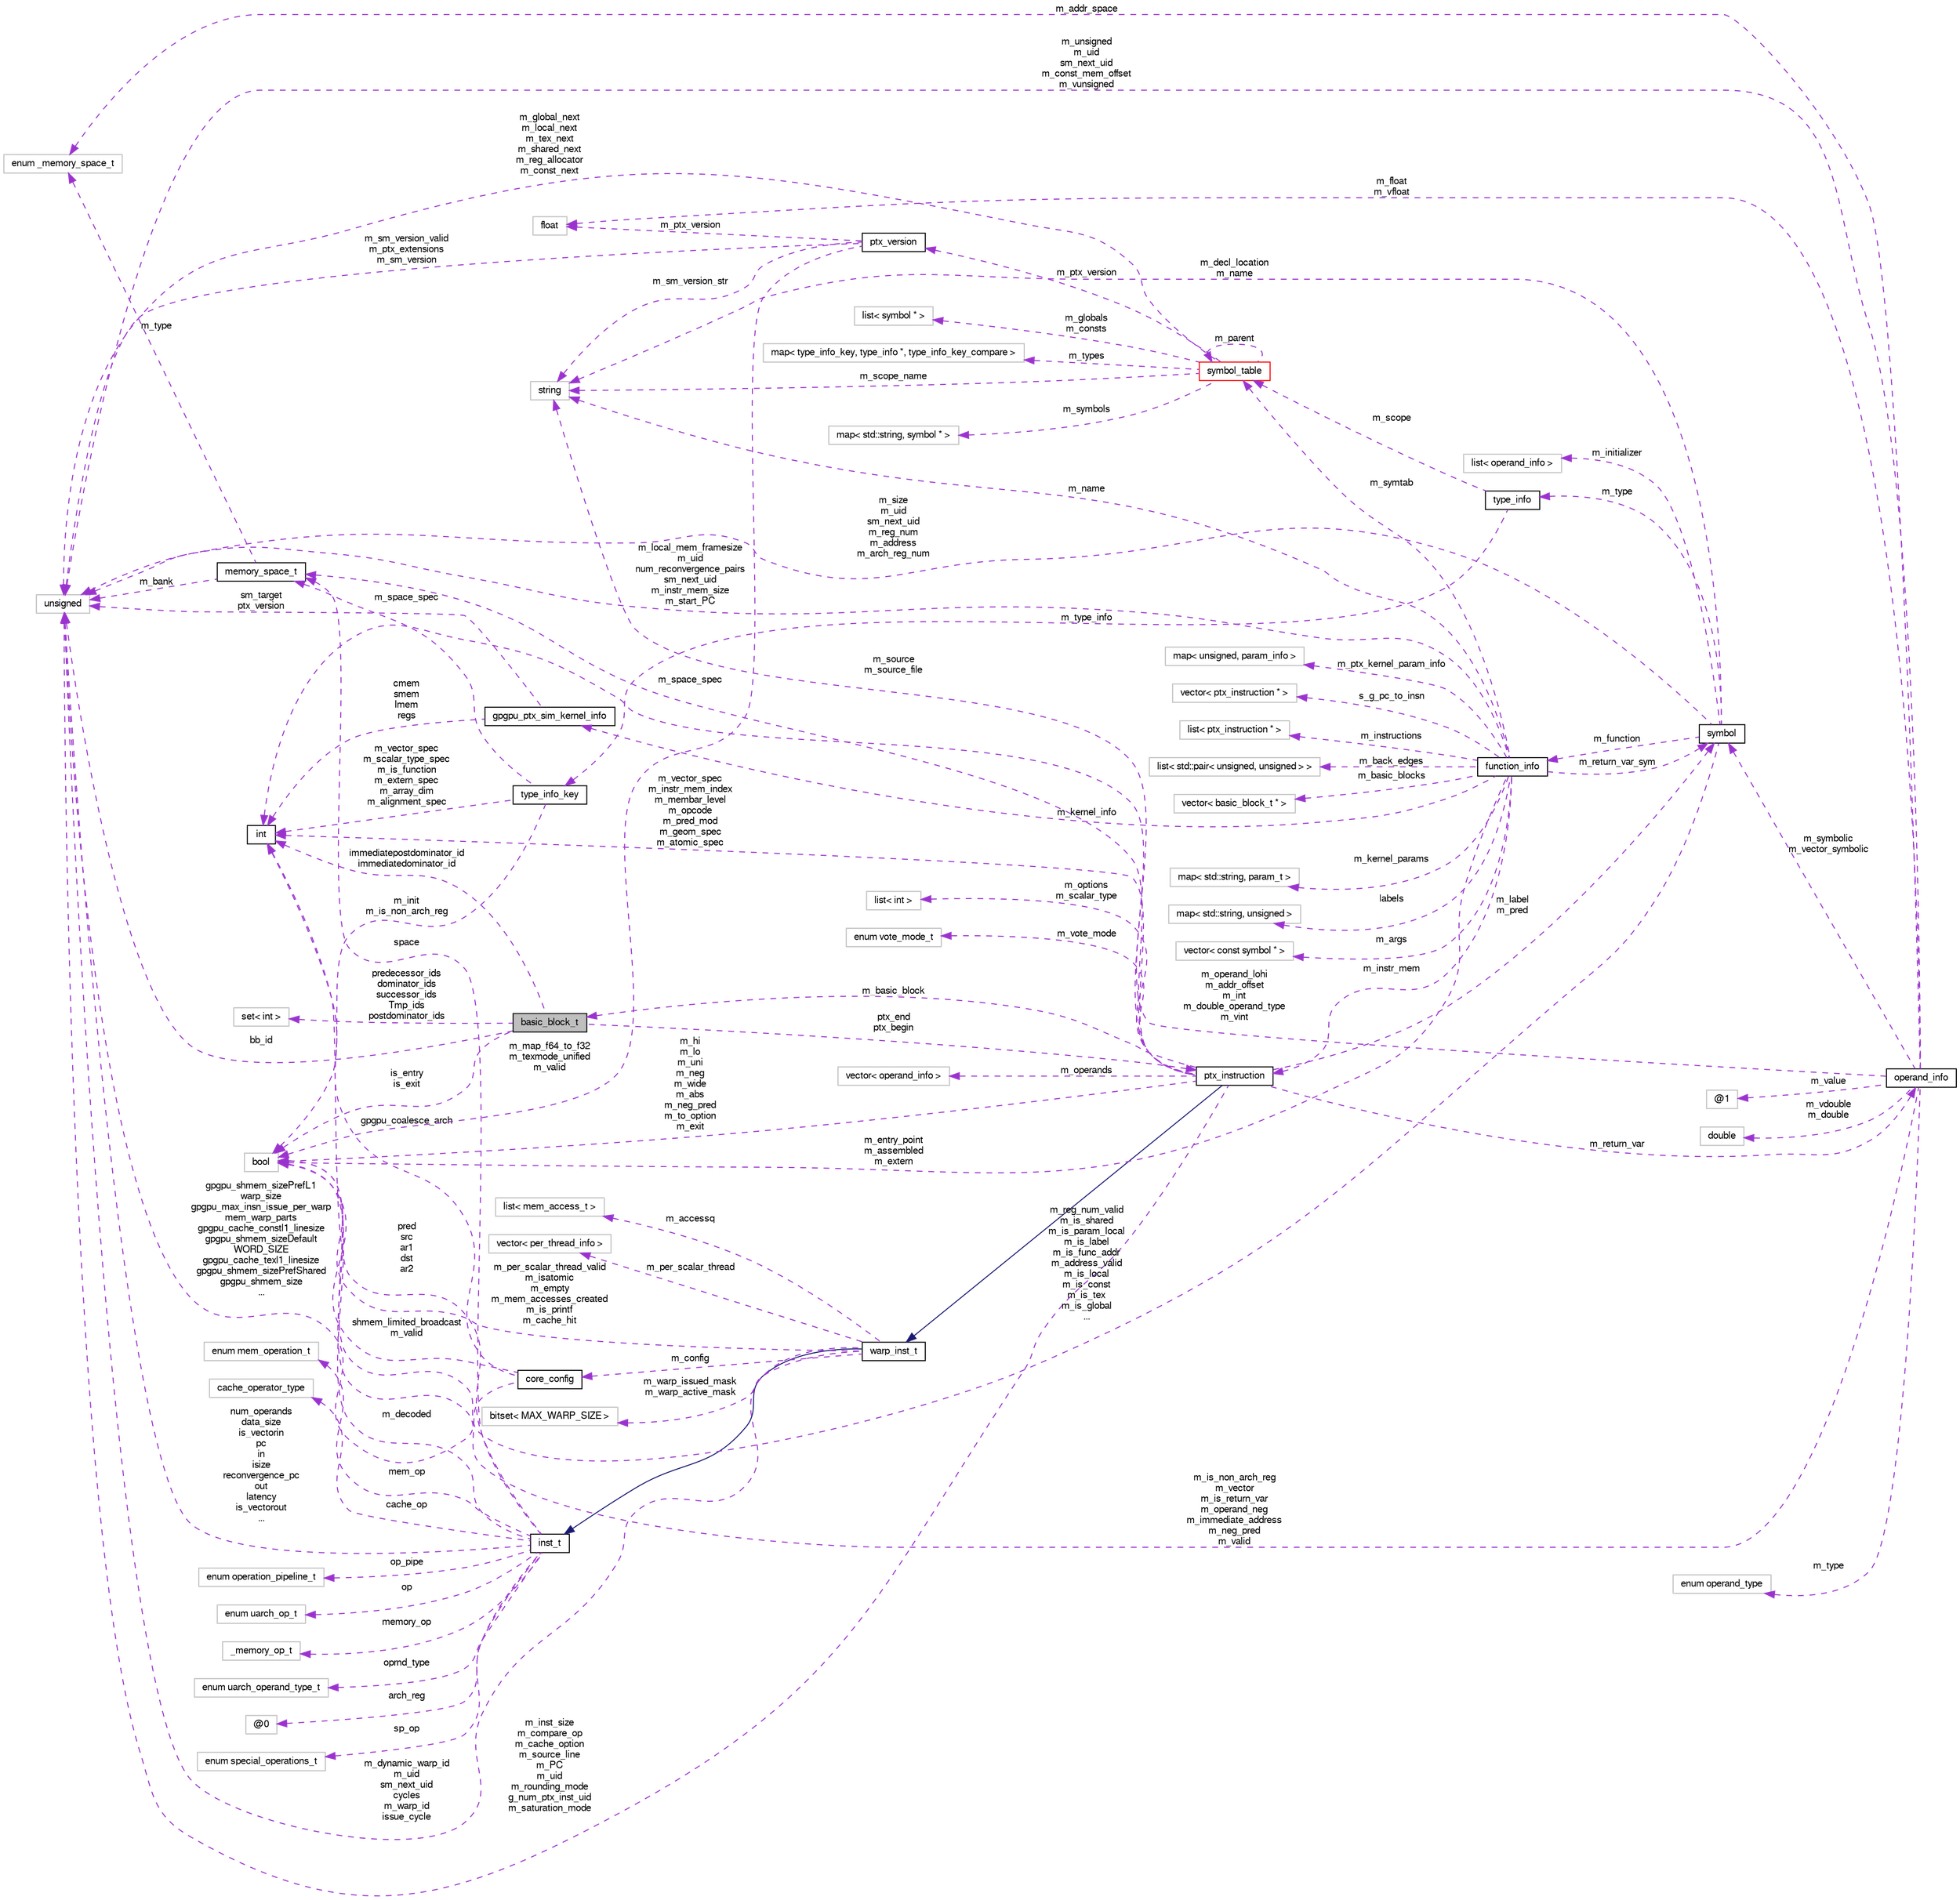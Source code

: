 digraph G
{
  bgcolor="transparent";
  edge [fontname="FreeSans",fontsize="10",labelfontname="FreeSans",labelfontsize="10"];
  node [fontname="FreeSans",fontsize="10",shape=record];
  rankdir=LR;
  Node1 [label="basic_block_t",height=0.2,width=0.4,color="black", fillcolor="grey75", style="filled" fontcolor="black"];
  Node2 -> Node1 [dir=back,color="darkorchid3",fontsize="10",style="dashed",label="predecessor_ids\ndominator_ids\nsuccessor_ids\nTmp_ids\npostdominator_ids",fontname="FreeSans"];
  Node2 [label="set\< int \>",height=0.2,width=0.4,color="grey75"];
  Node3 -> Node1 [dir=back,color="darkorchid3",fontsize="10",style="dashed",label="ptx_end\nptx_begin",fontname="FreeSans"];
  Node3 [label="ptx_instruction",height=0.2,width=0.4,color="black",URL="$classptx__instruction.html"];
  Node4 -> Node3 [dir=back,color="midnightblue",fontsize="10",style="solid",fontname="FreeSans"];
  Node4 [label="warp_inst_t",height=0.2,width=0.4,color="black",URL="$classwarp__inst__t.html"];
  Node5 -> Node4 [dir=back,color="midnightblue",fontsize="10",style="solid",fontname="FreeSans"];
  Node5 [label="inst_t",height=0.2,width=0.4,color="black",URL="$classinst__t.html"];
  Node6 -> Node5 [dir=back,color="darkorchid3",fontsize="10",style="dashed",label="arch_reg",fontname="FreeSans"];
  Node6 [label="@0",height=0.2,width=0.4,color="grey75"];
  Node7 -> Node5 [dir=back,color="darkorchid3",fontsize="10",style="dashed",label="sp_op",fontname="FreeSans"];
  Node7 [label="enum special_operations_t",height=0.2,width=0.4,color="grey75"];
  Node8 -> Node5 [dir=back,color="darkorchid3",fontsize="10",style="dashed",label="op",fontname="FreeSans"];
  Node8 [label="enum uarch_op_t",height=0.2,width=0.4,color="grey75"];
  Node9 -> Node5 [dir=back,color="darkorchid3",fontsize="10",style="dashed",label="mem_op",fontname="FreeSans"];
  Node9 [label="enum mem_operation_t",height=0.2,width=0.4,color="grey75"];
  Node10 -> Node5 [dir=back,color="darkorchid3",fontsize="10",style="dashed",label="cache_op",fontname="FreeSans"];
  Node10 [label="cache_operator_type",height=0.2,width=0.4,color="grey75"];
  Node11 -> Node5 [dir=back,color="darkorchid3",fontsize="10",style="dashed",label="space",fontname="FreeSans"];
  Node11 [label="memory_space_t",height=0.2,width=0.4,color="black",URL="$classmemory__space__t.html"];
  Node12 -> Node11 [dir=back,color="darkorchid3",fontsize="10",style="dashed",label="m_type",fontname="FreeSans"];
  Node12 [label="enum _memory_space_t",height=0.2,width=0.4,color="grey75"];
  Node13 -> Node11 [dir=back,color="darkorchid3",fontsize="10",style="dashed",label="m_bank",fontname="FreeSans"];
  Node13 [label="unsigned",height=0.2,width=0.4,color="grey75"];
  Node14 -> Node5 [dir=back,color="darkorchid3",fontsize="10",style="dashed",label="pred\nsrc\nar1\ndst\nar2",fontname="FreeSans"];
  Node14 [label="int",height=0.2,width=0.4,color="black",URL="$classint.html"];
  Node15 -> Node5 [dir=back,color="darkorchid3",fontsize="10",style="dashed",label="memory_op",fontname="FreeSans"];
  Node15 [label="_memory_op_t",height=0.2,width=0.4,color="grey75"];
  Node16 -> Node5 [dir=back,color="darkorchid3",fontsize="10",style="dashed",label="m_decoded",fontname="FreeSans"];
  Node16 [label="bool",height=0.2,width=0.4,color="grey75"];
  Node17 -> Node5 [dir=back,color="darkorchid3",fontsize="10",style="dashed",label="oprnd_type",fontname="FreeSans"];
  Node17 [label="enum uarch_operand_type_t",height=0.2,width=0.4,color="grey75"];
  Node13 -> Node5 [dir=back,color="darkorchid3",fontsize="10",style="dashed",label="num_operands\ndata_size\nis_vectorin\npc\nin\nisize\nreconvergence_pc\nout\nlatency\nis_vectorout\n...",fontname="FreeSans"];
  Node18 -> Node5 [dir=back,color="darkorchid3",fontsize="10",style="dashed",label="op_pipe",fontname="FreeSans"];
  Node18 [label="enum operation_pipeline_t",height=0.2,width=0.4,color="grey75"];
  Node19 -> Node4 [dir=back,color="darkorchid3",fontsize="10",style="dashed",label="m_warp_issued_mask\nm_warp_active_mask",fontname="FreeSans"];
  Node19 [label="bitset\< MAX_WARP_SIZE \>",height=0.2,width=0.4,color="grey75"];
  Node20 -> Node4 [dir=back,color="darkorchid3",fontsize="10",style="dashed",label="m_accessq",fontname="FreeSans"];
  Node20 [label="list\< mem_access_t \>",height=0.2,width=0.4,color="grey75"];
  Node21 -> Node4 [dir=back,color="darkorchid3",fontsize="10",style="dashed",label="m_config",fontname="FreeSans"];
  Node21 [label="core_config",height=0.2,width=0.4,color="black",URL="$structcore__config.html"];
  Node14 -> Node21 [dir=back,color="darkorchid3",fontsize="10",style="dashed",label="gpgpu_coalesce_arch",fontname="FreeSans"];
  Node16 -> Node21 [dir=back,color="darkorchid3",fontsize="10",style="dashed",label="shmem_limited_broadcast\nm_valid",fontname="FreeSans"];
  Node13 -> Node21 [dir=back,color="darkorchid3",fontsize="10",style="dashed",label="gpgpu_shmem_sizePrefL1\nwarp_size\ngpgpu_max_insn_issue_per_warp\nmem_warp_parts\ngpgpu_cache_constl1_linesize\ngpgpu_shmem_sizeDefault\nWORD_SIZE\ngpgpu_cache_texl1_linesize\ngpgpu_shmem_sizePrefShared\ngpgpu_shmem_size\n...",fontname="FreeSans"];
  Node16 -> Node4 [dir=back,color="darkorchid3",fontsize="10",style="dashed",label="m_per_scalar_thread_valid\nm_isatomic\nm_empty\nm_mem_accesses_created\nm_is_printf\nm_cache_hit",fontname="FreeSans"];
  Node22 -> Node4 [dir=back,color="darkorchid3",fontsize="10",style="dashed",label="m_per_scalar_thread",fontname="FreeSans"];
  Node22 [label="vector\< per_thread_info \>",height=0.2,width=0.4,color="grey75"];
  Node13 -> Node4 [dir=back,color="darkorchid3",fontsize="10",style="dashed",label="m_dynamic_warp_id\nm_uid\nsm_next_uid\ncycles\nm_warp_id\nissue_cycle",fontname="FreeSans"];
  Node1 -> Node3 [dir=back,color="darkorchid3",fontsize="10",style="dashed",label="m_basic_block",fontname="FreeSans"];
  Node23 -> Node3 [dir=back,color="darkorchid3",fontsize="10",style="dashed",label="m_options\nm_scalar_type",fontname="FreeSans"];
  Node23 [label="list\< int \>",height=0.2,width=0.4,color="grey75"];
  Node11 -> Node3 [dir=back,color="darkorchid3",fontsize="10",style="dashed",label="m_space_spec",fontname="FreeSans"];
  Node24 -> Node3 [dir=back,color="darkorchid3",fontsize="10",style="dashed",label="m_vote_mode",fontname="FreeSans"];
  Node24 [label="enum vote_mode_t",height=0.2,width=0.4,color="grey75"];
  Node25 -> Node3 [dir=back,color="darkorchid3",fontsize="10",style="dashed",label="m_return_var",fontname="FreeSans"];
  Node25 [label="operand_info",height=0.2,width=0.4,color="black",URL="$classoperand__info.html"];
  Node26 -> Node25 [dir=back,color="darkorchid3",fontsize="10",style="dashed",label="m_value",fontname="FreeSans"];
  Node26 [label="@1",height=0.2,width=0.4,color="grey75"];
  Node27 -> Node25 [dir=back,color="darkorchid3",fontsize="10",style="dashed",label="m_vdouble\nm_double",fontname="FreeSans"];
  Node27 [label="double",height=0.2,width=0.4,color="grey75"];
  Node28 -> Node25 [dir=back,color="darkorchid3",fontsize="10",style="dashed",label="m_float\nm_vfloat",fontname="FreeSans"];
  Node28 [label="float",height=0.2,width=0.4,color="grey75"];
  Node12 -> Node25 [dir=back,color="darkorchid3",fontsize="10",style="dashed",label="m_addr_space",fontname="FreeSans"];
  Node29 -> Node25 [dir=back,color="darkorchid3",fontsize="10",style="dashed",label="m_symbolic\nm_vector_symbolic",fontname="FreeSans"];
  Node29 [label="symbol",height=0.2,width=0.4,color="black",URL="$classsymbol.html"];
  Node30 -> Node29 [dir=back,color="darkorchid3",fontsize="10",style="dashed",label="m_type",fontname="FreeSans"];
  Node30 [label="type_info",height=0.2,width=0.4,color="black",URL="$classtype__info.html"];
  Node31 -> Node30 [dir=back,color="darkorchid3",fontsize="10",style="dashed",label="m_scope",fontname="FreeSans"];
  Node31 [label="symbol_table",height=0.2,width=0.4,color="red",URL="$classsymbol__table.html"];
  Node32 -> Node31 [dir=back,color="darkorchid3",fontsize="10",style="dashed",label="m_symbols",fontname="FreeSans"];
  Node32 [label="map\< std::string, symbol * \>",height=0.2,width=0.4,color="grey75"];
  Node31 -> Node31 [dir=back,color="darkorchid3",fontsize="10",style="dashed",label="m_parent",fontname="FreeSans"];
  Node33 -> Node31 [dir=back,color="darkorchid3",fontsize="10",style="dashed",label="m_globals\nm_consts",fontname="FreeSans"];
  Node33 [label="list\< symbol * \>",height=0.2,width=0.4,color="grey75"];
  Node34 -> Node31 [dir=back,color="darkorchid3",fontsize="10",style="dashed",label="m_types",fontname="FreeSans"];
  Node34 [label="map\< type_info_key, type_info *, type_info_key_compare \>",height=0.2,width=0.4,color="grey75"];
  Node35 -> Node31 [dir=back,color="darkorchid3",fontsize="10",style="dashed",label="m_ptx_version",fontname="FreeSans"];
  Node35 [label="ptx_version",height=0.2,width=0.4,color="black",URL="$classptx__version.html"];
  Node28 -> Node35 [dir=back,color="darkorchid3",fontsize="10",style="dashed",label="m_ptx_version",fontname="FreeSans"];
  Node36 -> Node35 [dir=back,color="darkorchid3",fontsize="10",style="dashed",label="m_sm_version_str",fontname="FreeSans"];
  Node36 [label="string",height=0.2,width=0.4,color="grey75"];
  Node16 -> Node35 [dir=back,color="darkorchid3",fontsize="10",style="dashed",label="m_map_f64_to_f32\nm_texmode_unified\nm_valid",fontname="FreeSans"];
  Node13 -> Node35 [dir=back,color="darkorchid3",fontsize="10",style="dashed",label="m_sm_version_valid\nm_ptx_extensions\nm_sm_version",fontname="FreeSans"];
  Node36 -> Node31 [dir=back,color="darkorchid3",fontsize="10",style="dashed",label="m_scope_name",fontname="FreeSans"];
  Node13 -> Node31 [dir=back,color="darkorchid3",fontsize="10",style="dashed",label="m_global_next\nm_local_next\nm_tex_next\nm_shared_next\nm_reg_allocator\nm_const_next",fontname="FreeSans"];
  Node37 -> Node30 [dir=back,color="darkorchid3",fontsize="10",style="dashed",label="m_type_info",fontname="FreeSans"];
  Node37 [label="type_info_key",height=0.2,width=0.4,color="black",URL="$classtype__info__key.html"];
  Node11 -> Node37 [dir=back,color="darkorchid3",fontsize="10",style="dashed",label="m_space_spec",fontname="FreeSans"];
  Node14 -> Node37 [dir=back,color="darkorchid3",fontsize="10",style="dashed",label="m_vector_spec\nm_scalar_type_spec\nm_is_function\nm_extern_spec\nm_array_dim\nm_alignment_spec",fontname="FreeSans"];
  Node16 -> Node37 [dir=back,color="darkorchid3",fontsize="10",style="dashed",label="m_init\nm_is_non_arch_reg",fontname="FreeSans"];
  Node16 -> Node29 [dir=back,color="darkorchid3",fontsize="10",style="dashed",label="m_reg_num_valid\nm_is_shared\nm_is_param_local\nm_is_label\nm_is_func_addr\nm_address_valid\nm_is_local\nm_is_const\nm_is_tex\nm_is_global\n...",fontname="FreeSans"];
  Node36 -> Node29 [dir=back,color="darkorchid3",fontsize="10",style="dashed",label="m_decl_location\nm_name",fontname="FreeSans"];
  Node38 -> Node29 [dir=back,color="darkorchid3",fontsize="10",style="dashed",label="m_function",fontname="FreeSans"];
  Node38 [label="function_info",height=0.2,width=0.4,color="black",URL="$classfunction__info.html"];
  Node31 -> Node38 [dir=back,color="darkorchid3",fontsize="10",style="dashed",label="m_symtab",fontname="FreeSans"];
  Node39 -> Node38 [dir=back,color="darkorchid3",fontsize="10",style="dashed",label="m_kernel_params",fontname="FreeSans"];
  Node39 [label="map\< std::string, param_t \>",height=0.2,width=0.4,color="grey75"];
  Node40 -> Node38 [dir=back,color="darkorchid3",fontsize="10",style="dashed",label="labels",fontname="FreeSans"];
  Node40 [label="map\< std::string, unsigned \>",height=0.2,width=0.4,color="grey75"];
  Node41 -> Node38 [dir=back,color="darkorchid3",fontsize="10",style="dashed",label="m_args",fontname="FreeSans"];
  Node41 [label="vector\< const symbol * \>",height=0.2,width=0.4,color="grey75"];
  Node42 -> Node38 [dir=back,color="darkorchid3",fontsize="10",style="dashed",label="m_ptx_kernel_param_info",fontname="FreeSans"];
  Node42 [label="map\< unsigned, param_info \>",height=0.2,width=0.4,color="grey75"];
  Node43 -> Node38 [dir=back,color="darkorchid3",fontsize="10",style="dashed",label="s_g_pc_to_insn",fontname="FreeSans"];
  Node43 [label="vector\< ptx_instruction * \>",height=0.2,width=0.4,color="grey75"];
  Node44 -> Node38 [dir=back,color="darkorchid3",fontsize="10",style="dashed",label="m_instructions",fontname="FreeSans"];
  Node44 [label="list\< ptx_instruction * \>",height=0.2,width=0.4,color="grey75"];
  Node3 -> Node38 [dir=back,color="darkorchid3",fontsize="10",style="dashed",label="m_instr_mem",fontname="FreeSans"];
  Node29 -> Node38 [dir=back,color="darkorchid3",fontsize="10",style="dashed",label="m_return_var_sym",fontname="FreeSans"];
  Node36 -> Node38 [dir=back,color="darkorchid3",fontsize="10",style="dashed",label="m_name",fontname="FreeSans"];
  Node16 -> Node38 [dir=back,color="darkorchid3",fontsize="10",style="dashed",label="m_entry_point\nm_assembled\nm_extern",fontname="FreeSans"];
  Node45 -> Node38 [dir=back,color="darkorchid3",fontsize="10",style="dashed",label="m_kernel_info",fontname="FreeSans"];
  Node45 [label="gpgpu_ptx_sim_kernel_info",height=0.2,width=0.4,color="black",URL="$structgpgpu__ptx__sim__kernel__info.html"];
  Node14 -> Node45 [dir=back,color="darkorchid3",fontsize="10",style="dashed",label="cmem\nsmem\nlmem\nregs",fontname="FreeSans"];
  Node13 -> Node45 [dir=back,color="darkorchid3",fontsize="10",style="dashed",label="sm_target\nptx_version",fontname="FreeSans"];
  Node46 -> Node38 [dir=back,color="darkorchid3",fontsize="10",style="dashed",label="m_back_edges",fontname="FreeSans"];
  Node46 [label="list\< std::pair\< unsigned, unsigned \> \>",height=0.2,width=0.4,color="grey75"];
  Node13 -> Node38 [dir=back,color="darkorchid3",fontsize="10",style="dashed",label="m_local_mem_framesize\nm_uid\nnum_reconvergence_pairs\nsm_next_uid\nm_instr_mem_size\nm_start_PC",fontname="FreeSans"];
  Node47 -> Node38 [dir=back,color="darkorchid3",fontsize="10",style="dashed",label="m_basic_blocks",fontname="FreeSans"];
  Node47 [label="vector\< basic_block_t * \>",height=0.2,width=0.4,color="grey75"];
  Node48 -> Node29 [dir=back,color="darkorchid3",fontsize="10",style="dashed",label="m_initializer",fontname="FreeSans"];
  Node48 [label="list\< operand_info \>",height=0.2,width=0.4,color="grey75"];
  Node13 -> Node29 [dir=back,color="darkorchid3",fontsize="10",style="dashed",label="m_size\nm_uid\nsm_next_uid\nm_reg_num\nm_address\nm_arch_reg_num",fontname="FreeSans"];
  Node14 -> Node25 [dir=back,color="darkorchid3",fontsize="10",style="dashed",label="m_operand_lohi\nm_addr_offset\nm_int\nm_double_operand_type\nm_vint",fontname="FreeSans"];
  Node16 -> Node25 [dir=back,color="darkorchid3",fontsize="10",style="dashed",label="m_is_non_arch_reg\nm_vector\nm_is_return_var\nm_operand_neg\nm_immediate_address\nm_neg_pred\nm_valid",fontname="FreeSans"];
  Node49 -> Node25 [dir=back,color="darkorchid3",fontsize="10",style="dashed",label="m_type",fontname="FreeSans"];
  Node49 [label="enum operand_type",height=0.2,width=0.4,color="grey75"];
  Node13 -> Node25 [dir=back,color="darkorchid3",fontsize="10",style="dashed",label="m_unsigned\nm_uid\nsm_next_uid\nm_const_mem_offset\nm_vunsigned",fontname="FreeSans"];
  Node14 -> Node3 [dir=back,color="darkorchid3",fontsize="10",style="dashed",label="m_vector_spec\nm_instr_mem_index\nm_membar_level\nm_opcode\nm_pred_mod\nm_geom_spec\nm_atomic_spec",fontname="FreeSans"];
  Node29 -> Node3 [dir=back,color="darkorchid3",fontsize="10",style="dashed",label="m_label\nm_pred",fontname="FreeSans"];
  Node16 -> Node3 [dir=back,color="darkorchid3",fontsize="10",style="dashed",label="m_hi\nm_lo\nm_uni\nm_neg\nm_wide\nm_abs\nm_neg_pred\nm_to_option\nm_exit",fontname="FreeSans"];
  Node36 -> Node3 [dir=back,color="darkorchid3",fontsize="10",style="dashed",label="m_source\nm_source_file",fontname="FreeSans"];
  Node13 -> Node3 [dir=back,color="darkorchid3",fontsize="10",style="dashed",label="m_inst_size\nm_compare_op\nm_cache_option\nm_source_line\nm_PC\nm_uid\nm_rounding_mode\ng_num_ptx_inst_uid\nm_saturation_mode",fontname="FreeSans"];
  Node50 -> Node3 [dir=back,color="darkorchid3",fontsize="10",style="dashed",label="m_operands",fontname="FreeSans"];
  Node50 [label="vector\< operand_info \>",height=0.2,width=0.4,color="grey75"];
  Node14 -> Node1 [dir=back,color="darkorchid3",fontsize="10",style="dashed",label="immediatepostdominator_id\nimmediatedominator_id",fontname="FreeSans"];
  Node16 -> Node1 [dir=back,color="darkorchid3",fontsize="10",style="dashed",label="is_entry\nis_exit",fontname="FreeSans"];
  Node13 -> Node1 [dir=back,color="darkorchid3",fontsize="10",style="dashed",label="bb_id",fontname="FreeSans"];
}
